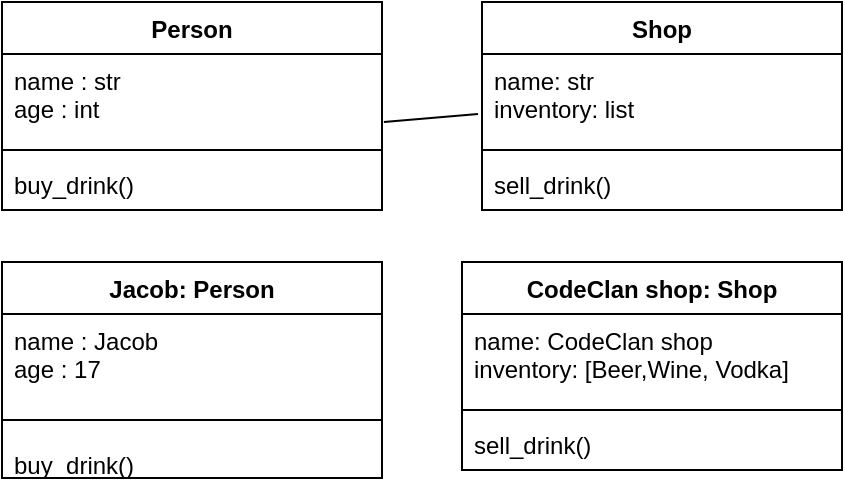 <mxfile version="17.1.3" type="device"><diagram id="pEXjPeL4G4ul3mvN8p-h" name="Page-1"><mxGraphModel dx="786" dy="546" grid="1" gridSize="10" guides="1" tooltips="1" connect="1" arrows="1" fold="1" page="1" pageScale="1" pageWidth="827" pageHeight="1169" math="0" shadow="0"><root><mxCell id="0"/><mxCell id="1" parent="0"/><mxCell id="WRLALEOYN5SE83If2u-8-1" value="Person" style="swimlane;fontStyle=1;align=center;verticalAlign=top;childLayout=stackLayout;horizontal=1;startSize=26;horizontalStack=0;resizeParent=1;resizeParentMax=0;resizeLast=0;collapsible=1;marginBottom=0;" parent="1" vertex="1"><mxGeometry x="40" y="80" width="190" height="104" as="geometry"/></mxCell><mxCell id="WRLALEOYN5SE83If2u-8-2" value="name : str&#10;age : int" style="text;strokeColor=none;fillColor=none;align=left;verticalAlign=top;spacingLeft=4;spacingRight=4;overflow=hidden;rotatable=0;points=[[0,0.5],[1,0.5]];portConstraint=eastwest;" parent="WRLALEOYN5SE83If2u-8-1" vertex="1"><mxGeometry y="26" width="190" height="44" as="geometry"/></mxCell><mxCell id="WRLALEOYN5SE83If2u-8-3" value="" style="line;strokeWidth=1;fillColor=none;align=left;verticalAlign=middle;spacingTop=-1;spacingLeft=3;spacingRight=3;rotatable=0;labelPosition=right;points=[];portConstraint=eastwest;" parent="WRLALEOYN5SE83If2u-8-1" vertex="1"><mxGeometry y="70" width="190" height="8" as="geometry"/></mxCell><mxCell id="WRLALEOYN5SE83If2u-8-4" value="buy_drink()" style="text;strokeColor=none;fillColor=none;align=left;verticalAlign=top;spacingLeft=4;spacingRight=4;overflow=hidden;rotatable=0;points=[[0,0.5],[1,0.5]];portConstraint=eastwest;" parent="WRLALEOYN5SE83If2u-8-1" vertex="1"><mxGeometry y="78" width="190" height="26" as="geometry"/></mxCell><mxCell id="WRLALEOYN5SE83If2u-8-10" value="Shop" style="swimlane;fontStyle=1;align=center;verticalAlign=top;childLayout=stackLayout;horizontal=1;startSize=26;horizontalStack=0;resizeParent=1;resizeParentMax=0;resizeLast=0;collapsible=1;marginBottom=0;" parent="1" vertex="1"><mxGeometry x="280" y="80" width="180" height="104" as="geometry"/></mxCell><mxCell id="WRLALEOYN5SE83If2u-8-11" value="name: str&#10;inventory: list" style="text;strokeColor=none;fillColor=none;align=left;verticalAlign=top;spacingLeft=4;spacingRight=4;overflow=hidden;rotatable=0;points=[[0,0.5],[1,0.5]];portConstraint=eastwest;" parent="WRLALEOYN5SE83If2u-8-10" vertex="1"><mxGeometry y="26" width="180" height="44" as="geometry"/></mxCell><mxCell id="WRLALEOYN5SE83If2u-8-12" value="" style="line;strokeWidth=1;fillColor=none;align=left;verticalAlign=middle;spacingTop=-1;spacingLeft=3;spacingRight=3;rotatable=0;labelPosition=right;points=[];portConstraint=eastwest;" parent="WRLALEOYN5SE83If2u-8-10" vertex="1"><mxGeometry y="70" width="180" height="8" as="geometry"/></mxCell><mxCell id="WRLALEOYN5SE83If2u-8-13" value="sell_drink()" style="text;strokeColor=none;fillColor=none;align=left;verticalAlign=top;spacingLeft=4;spacingRight=4;overflow=hidden;rotatable=0;points=[[0,0.5],[1,0.5]];portConstraint=eastwest;" parent="WRLALEOYN5SE83If2u-8-10" vertex="1"><mxGeometry y="78" width="180" height="26" as="geometry"/></mxCell><mxCell id="WRLALEOYN5SE83If2u-8-14" value="Jacob: Person" style="swimlane;fontStyle=1;align=center;verticalAlign=top;childLayout=stackLayout;horizontal=1;startSize=26;horizontalStack=0;resizeParent=1;resizeParentMax=0;resizeLast=0;collapsible=1;marginBottom=0;" parent="1" vertex="1"><mxGeometry x="40" y="210" width="190" height="108" as="geometry"/></mxCell><mxCell id="WRLALEOYN5SE83If2u-8-15" value="name : Jacob&#10;age : 17" style="text;strokeColor=none;fillColor=none;align=left;verticalAlign=top;spacingLeft=4;spacingRight=4;overflow=hidden;rotatable=0;points=[[0,0.5],[1,0.5]];portConstraint=eastwest;" parent="WRLALEOYN5SE83If2u-8-14" vertex="1"><mxGeometry y="26" width="190" height="44" as="geometry"/></mxCell><mxCell id="WRLALEOYN5SE83If2u-8-16" value="" style="line;strokeWidth=1;fillColor=none;align=left;verticalAlign=middle;spacingTop=-1;spacingLeft=3;spacingRight=3;rotatable=0;labelPosition=right;points=[];portConstraint=eastwest;" parent="WRLALEOYN5SE83If2u-8-14" vertex="1"><mxGeometry y="70" width="190" height="18" as="geometry"/></mxCell><mxCell id="WRLALEOYN5SE83If2u-8-17" value="buy_drink()" style="text;strokeColor=none;fillColor=none;align=left;verticalAlign=top;spacingLeft=4;spacingRight=4;overflow=hidden;rotatable=0;points=[[0,0.5],[1,0.5]];portConstraint=eastwest;" parent="WRLALEOYN5SE83If2u-8-14" vertex="1"><mxGeometry y="88" width="190" height="20" as="geometry"/></mxCell><mxCell id="WRLALEOYN5SE83If2u-8-18" value="CodeClan shop: Shop" style="swimlane;fontStyle=1;align=center;verticalAlign=top;childLayout=stackLayout;horizontal=1;startSize=26;horizontalStack=0;resizeParent=1;resizeParentMax=0;resizeLast=0;collapsible=1;marginBottom=0;" parent="1" vertex="1"><mxGeometry x="270" y="210" width="190" height="104" as="geometry"/></mxCell><mxCell id="WRLALEOYN5SE83If2u-8-19" value="name: CodeClan shop&#10;inventory: [Beer,Wine, Vodka]" style="text;strokeColor=none;fillColor=none;align=left;verticalAlign=top;spacingLeft=4;spacingRight=4;overflow=hidden;rotatable=0;points=[[0,0.5],[1,0.5]];portConstraint=eastwest;" parent="WRLALEOYN5SE83If2u-8-18" vertex="1"><mxGeometry y="26" width="190" height="44" as="geometry"/></mxCell><mxCell id="WRLALEOYN5SE83If2u-8-20" value="" style="line;strokeWidth=1;fillColor=none;align=left;verticalAlign=middle;spacingTop=-1;spacingLeft=3;spacingRight=3;rotatable=0;labelPosition=right;points=[];portConstraint=eastwest;" parent="WRLALEOYN5SE83If2u-8-18" vertex="1"><mxGeometry y="70" width="190" height="8" as="geometry"/></mxCell><mxCell id="WRLALEOYN5SE83If2u-8-21" value="sell_drink()" style="text;strokeColor=none;fillColor=none;align=left;verticalAlign=top;spacingLeft=4;spacingRight=4;overflow=hidden;rotatable=0;points=[[0,0.5],[1,0.5]];portConstraint=eastwest;" parent="WRLALEOYN5SE83If2u-8-18" vertex="1"><mxGeometry y="78" width="190" height="26" as="geometry"/></mxCell><mxCell id="Zw_F0hKGJEHt2HqCjvgT-1" value="" style="endArrow=none;html=1;rounded=0;exitX=1.005;exitY=0.773;exitDx=0;exitDy=0;exitPerimeter=0;entryX=-0.011;entryY=0.682;entryDx=0;entryDy=0;entryPerimeter=0;" parent="1" source="WRLALEOYN5SE83If2u-8-2" target="WRLALEOYN5SE83If2u-8-11" edge="1"><mxGeometry width="50" height="50" relative="1" as="geometry"><mxPoint x="230" y="180" as="sourcePoint"/><mxPoint x="280" y="130" as="targetPoint"/></mxGeometry></mxCell></root></mxGraphModel></diagram></mxfile>